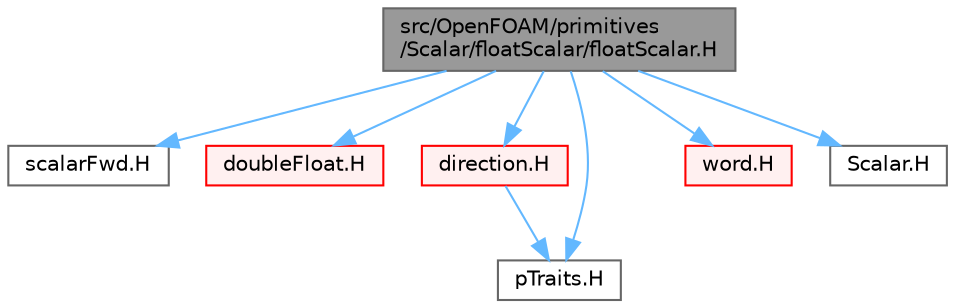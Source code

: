 digraph "src/OpenFOAM/primitives/Scalar/floatScalar/floatScalar.H"
{
 // LATEX_PDF_SIZE
  bgcolor="transparent";
  edge [fontname=Helvetica,fontsize=10,labelfontname=Helvetica,labelfontsize=10];
  node [fontname=Helvetica,fontsize=10,shape=box,height=0.2,width=0.4];
  Node1 [id="Node000001",label="src/OpenFOAM/primitives\l/Scalar/floatScalar/floatScalar.H",height=0.2,width=0.4,color="gray40", fillcolor="grey60", style="filled", fontcolor="black",tooltip=" "];
  Node1 -> Node2 [id="edge1_Node000001_Node000002",color="steelblue1",style="solid",tooltip=" "];
  Node2 [id="Node000002",label="scalarFwd.H",height=0.2,width=0.4,color="grey40", fillcolor="white", style="filled",URL="$scalarFwd_8H.html",tooltip="Typedefs for float/double/scalar without requiring scalar.H."];
  Node1 -> Node3 [id="edge2_Node000001_Node000003",color="steelblue1",style="solid",tooltip=" "];
  Node3 [id="Node000003",label="doubleFloat.H",height=0.2,width=0.4,color="red", fillcolor="#FFF0F0", style="filled",URL="$doubleFloat_8H.html",tooltip=" "];
  Node1 -> Node10 [id="edge3_Node000001_Node000010",color="steelblue1",style="solid",tooltip=" "];
  Node10 [id="Node000010",label="direction.H",height=0.2,width=0.4,color="red", fillcolor="#FFF0F0", style="filled",URL="$direction_8H.html",tooltip="Direction is an 8-bit unsigned integer type used to represent Cartesian directions,..."];
  Node10 -> Node12 [id="edge4_Node000010_Node000012",color="steelblue1",style="solid",tooltip=" "];
  Node12 [id="Node000012",label="pTraits.H",height=0.2,width=0.4,color="grey40", fillcolor="white", style="filled",URL="$pTraits_8H.html",tooltip=" "];
  Node1 -> Node12 [id="edge5_Node000001_Node000012",color="steelblue1",style="solid",tooltip=" "];
  Node1 -> Node13 [id="edge6_Node000001_Node000013",color="steelblue1",style="solid",tooltip=" "];
  Node13 [id="Node000013",label="word.H",height=0.2,width=0.4,color="red", fillcolor="#FFF0F0", style="filled",URL="$word_8H.html",tooltip=" "];
  Node1 -> Node29 [id="edge7_Node000001_Node000029",color="steelblue1",style="solid",tooltip=" "];
  Node29 [id="Node000029",label="Scalar.H",height=0.2,width=0.4,color="grey40", fillcolor="white", style="filled",URL="$Scalar_8H.html",tooltip=" "];
}
